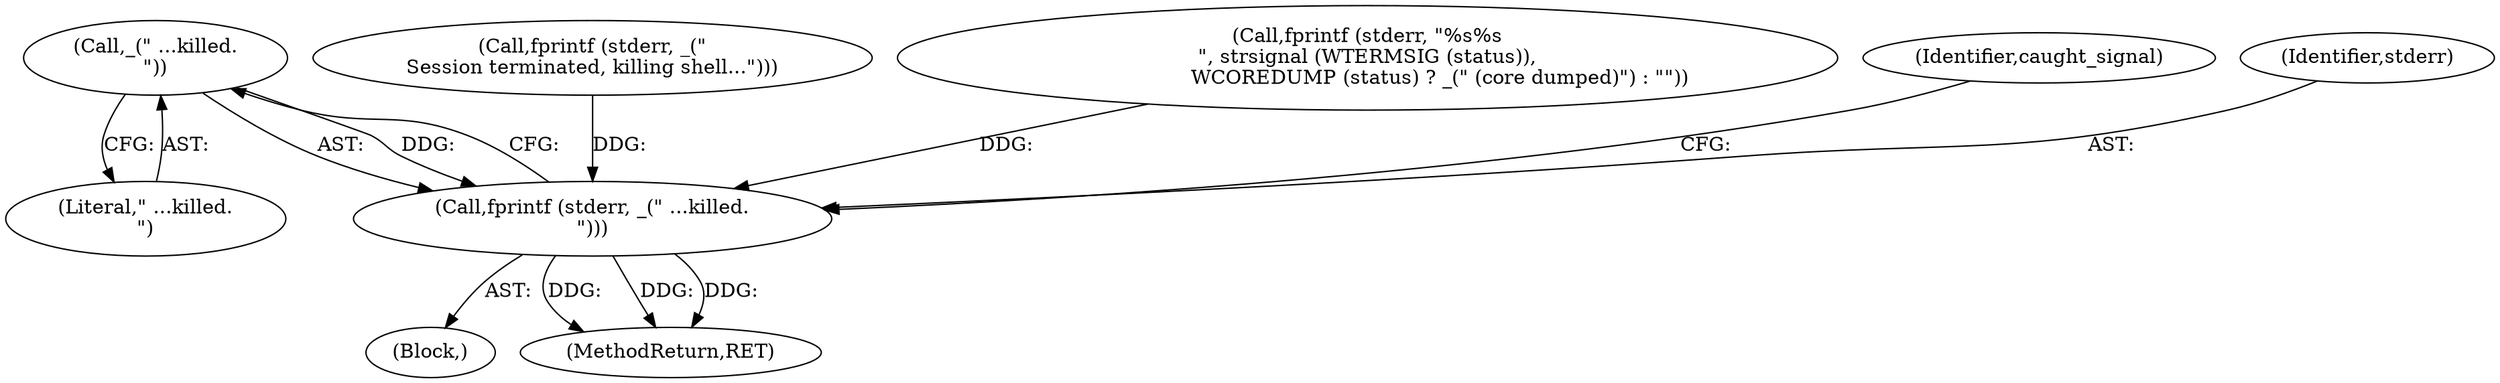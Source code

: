 digraph "1_util-linux_dffab154d29a288aa171ff50263ecc8f2e14a891@del" {
"1000407" [label="(Call,_(\" ...killed.\n\"))"];
"1000405" [label="(Call,fprintf (stderr, _(\" ...killed.\n\")))"];
"1000405" [label="(Call,fprintf (stderr, _(\" ...killed.\n\")))"];
"1000408" [label="(Literal,\" ...killed.\n\")"];
"1000399" [label="(Block,)"];
"1000407" [label="(Call,_(\" ...killed.\n\"))"];
"1000388" [label="(Call,fprintf (stderr, _(\"\nSession terminated, killing shell...\")))"];
"1000346" [label="(Call,fprintf (stderr, \"%s%s\n\", strsignal (WTERMSIG (status)),\n                       WCOREDUMP (status) ? _(\" (core dumped)\") : \"\"))"];
"1000449" [label="(MethodReturn,RET)"];
"1000410" [label="(Identifier,caught_signal)"];
"1000406" [label="(Identifier,stderr)"];
"1000407" -> "1000405"  [label="AST: "];
"1000407" -> "1000408"  [label="CFG: "];
"1000408" -> "1000407"  [label="AST: "];
"1000405" -> "1000407"  [label="CFG: "];
"1000407" -> "1000405"  [label="DDG: "];
"1000405" -> "1000399"  [label="AST: "];
"1000406" -> "1000405"  [label="AST: "];
"1000410" -> "1000405"  [label="CFG: "];
"1000405" -> "1000449"  [label="DDG: "];
"1000405" -> "1000449"  [label="DDG: "];
"1000405" -> "1000449"  [label="DDG: "];
"1000388" -> "1000405"  [label="DDG: "];
"1000346" -> "1000405"  [label="DDG: "];
}
